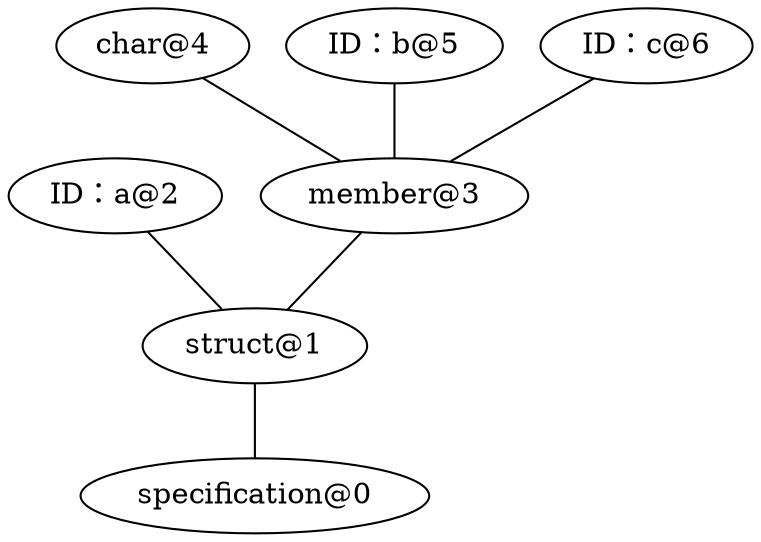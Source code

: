 graph{
    { rank=same; "specification@0"}
    { rank=same; "struct@1"}
    { rank=same; "ID：a@2"; "member@3"}
    { rank=same; "char@4"; "ID：b@5"; "ID：c@6"}

    "struct@1" -- "specification@0"
    "ID：a@2" -- "struct@1"
    "member@3" -- "struct@1"
    "char@4" -- "member@3"
    "ID：b@5" -- "member@3"
    "ID：c@6" -- "member@3"
}